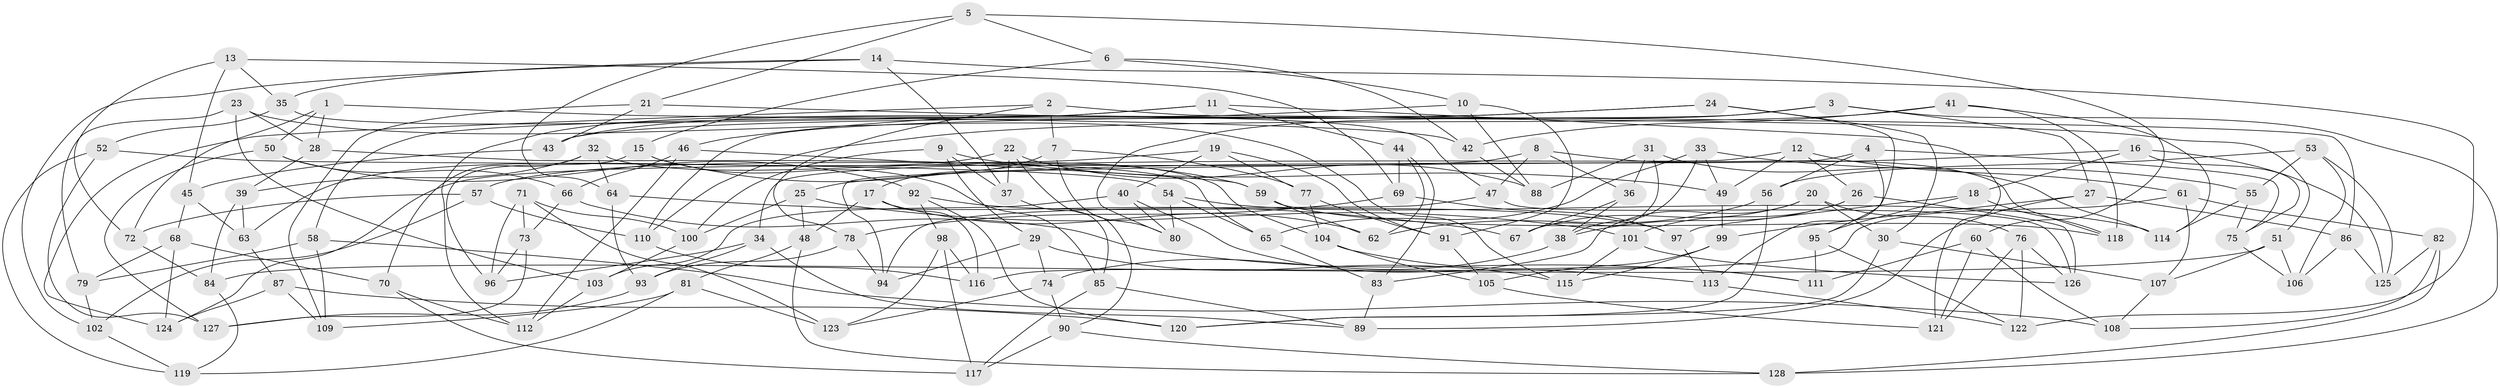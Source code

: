 // coarse degree distribution, {9: 0.10256410256410256, 7: 0.1282051282051282, 10: 0.1282051282051282, 8: 0.15384615384615385, 6: 0.15384615384615385, 5: 0.05128205128205128, 11: 0.10256410256410256, 12: 0.02564102564102564, 4: 0.07692307692307693, 3: 0.07692307692307693}
// Generated by graph-tools (version 1.1) at 2025/53/03/04/25 22:53:31]
// undirected, 128 vertices, 256 edges
graph export_dot {
  node [color=gray90,style=filled];
  1;
  2;
  3;
  4;
  5;
  6;
  7;
  8;
  9;
  10;
  11;
  12;
  13;
  14;
  15;
  16;
  17;
  18;
  19;
  20;
  21;
  22;
  23;
  24;
  25;
  26;
  27;
  28;
  29;
  30;
  31;
  32;
  33;
  34;
  35;
  36;
  37;
  38;
  39;
  40;
  41;
  42;
  43;
  44;
  45;
  46;
  47;
  48;
  49;
  50;
  51;
  52;
  53;
  54;
  55;
  56;
  57;
  58;
  59;
  60;
  61;
  62;
  63;
  64;
  65;
  66;
  67;
  68;
  69;
  70;
  71;
  72;
  73;
  74;
  75;
  76;
  77;
  78;
  79;
  80;
  81;
  82;
  83;
  84;
  85;
  86;
  87;
  88;
  89;
  90;
  91;
  92;
  93;
  94;
  95;
  96;
  97;
  98;
  99;
  100;
  101;
  102;
  103;
  104;
  105;
  106;
  107;
  108;
  109;
  110;
  111;
  112;
  113;
  114;
  115;
  116;
  117;
  118;
  119;
  120;
  121;
  122;
  123;
  124;
  125;
  126;
  127;
  128;
  1 -- 50;
  1 -- 42;
  1 -- 72;
  1 -- 28;
  2 -- 86;
  2 -- 7;
  2 -- 78;
  2 -- 124;
  3 -- 43;
  3 -- 80;
  3 -- 27;
  3 -- 128;
  4 -- 75;
  4 -- 94;
  4 -- 95;
  4 -- 56;
  5 -- 60;
  5 -- 6;
  5 -- 64;
  5 -- 21;
  6 -- 10;
  6 -- 42;
  6 -- 15;
  7 -- 17;
  7 -- 80;
  7 -- 77;
  8 -- 118;
  8 -- 124;
  8 -- 36;
  8 -- 47;
  9 -- 29;
  9 -- 37;
  9 -- 49;
  9 -- 100;
  10 -- 91;
  10 -- 43;
  10 -- 88;
  11 -- 121;
  11 -- 112;
  11 -- 58;
  11 -- 44;
  12 -- 26;
  12 -- 61;
  12 -- 49;
  12 -- 34;
  13 -- 35;
  13 -- 45;
  13 -- 69;
  13 -- 72;
  14 -- 37;
  14 -- 35;
  14 -- 102;
  14 -- 122;
  15 -- 59;
  15 -- 85;
  15 -- 96;
  16 -- 125;
  16 -- 25;
  16 -- 18;
  16 -- 75;
  17 -- 48;
  17 -- 62;
  17 -- 116;
  18 -- 118;
  18 -- 97;
  18 -- 95;
  19 -- 57;
  19 -- 40;
  19 -- 77;
  19 -- 91;
  20 -- 30;
  20 -- 67;
  20 -- 83;
  20 -- 76;
  21 -- 109;
  21 -- 43;
  21 -- 51;
  22 -- 63;
  22 -- 90;
  22 -- 37;
  22 -- 88;
  23 -- 79;
  23 -- 28;
  23 -- 115;
  23 -- 103;
  24 -- 113;
  24 -- 30;
  24 -- 46;
  24 -- 110;
  25 -- 48;
  25 -- 101;
  25 -- 100;
  26 -- 101;
  26 -- 38;
  26 -- 126;
  27 -- 86;
  27 -- 99;
  27 -- 89;
  28 -- 65;
  28 -- 39;
  29 -- 94;
  29 -- 115;
  29 -- 74;
  30 -- 107;
  30 -- 120;
  31 -- 114;
  31 -- 67;
  31 -- 36;
  31 -- 88;
  32 -- 39;
  32 -- 104;
  32 -- 64;
  32 -- 70;
  33 -- 65;
  33 -- 55;
  33 -- 38;
  33 -- 49;
  34 -- 96;
  34 -- 89;
  34 -- 93;
  35 -- 52;
  35 -- 47;
  36 -- 67;
  36 -- 38;
  37 -- 85;
  38 -- 74;
  39 -- 63;
  39 -- 84;
  40 -- 113;
  40 -- 80;
  40 -- 103;
  41 -- 110;
  41 -- 42;
  41 -- 114;
  41 -- 118;
  42 -- 88;
  43 -- 45;
  44 -- 83;
  44 -- 69;
  44 -- 62;
  45 -- 68;
  45 -- 63;
  46 -- 59;
  46 -- 112;
  46 -- 66;
  47 -- 94;
  47 -- 126;
  48 -- 128;
  48 -- 81;
  49 -- 99;
  50 -- 66;
  50 -- 92;
  50 -- 127;
  51 -- 106;
  51 -- 107;
  51 -- 84;
  52 -- 54;
  52 -- 127;
  52 -- 119;
  53 -- 125;
  53 -- 56;
  53 -- 106;
  53 -- 55;
  54 -- 80;
  54 -- 114;
  54 -- 65;
  55 -- 114;
  55 -- 75;
  56 -- 62;
  56 -- 120;
  57 -- 110;
  57 -- 72;
  57 -- 102;
  58 -- 109;
  58 -- 108;
  58 -- 79;
  59 -- 62;
  59 -- 118;
  60 -- 121;
  60 -- 108;
  60 -- 111;
  61 -- 107;
  61 -- 82;
  61 -- 116;
  63 -- 87;
  64 -- 67;
  64 -- 93;
  65 -- 83;
  66 -- 111;
  66 -- 73;
  68 -- 79;
  68 -- 70;
  68 -- 124;
  69 -- 97;
  69 -- 78;
  70 -- 117;
  70 -- 112;
  71 -- 73;
  71 -- 100;
  71 -- 123;
  71 -- 96;
  72 -- 84;
  73 -- 127;
  73 -- 96;
  74 -- 123;
  74 -- 90;
  75 -- 106;
  76 -- 121;
  76 -- 126;
  76 -- 122;
  77 -- 104;
  77 -- 91;
  78 -- 94;
  78 -- 93;
  79 -- 102;
  81 -- 119;
  81 -- 123;
  81 -- 109;
  82 -- 108;
  82 -- 128;
  82 -- 125;
  83 -- 89;
  84 -- 119;
  85 -- 117;
  85 -- 89;
  86 -- 106;
  86 -- 125;
  87 -- 109;
  87 -- 120;
  87 -- 124;
  90 -- 117;
  90 -- 128;
  91 -- 105;
  92 -- 98;
  92 -- 97;
  92 -- 120;
  93 -- 127;
  95 -- 111;
  95 -- 122;
  97 -- 113;
  98 -- 123;
  98 -- 117;
  98 -- 116;
  99 -- 115;
  99 -- 105;
  100 -- 103;
  101 -- 115;
  101 -- 126;
  102 -- 119;
  103 -- 112;
  104 -- 111;
  104 -- 105;
  105 -- 121;
  107 -- 108;
  110 -- 116;
  113 -- 122;
}
